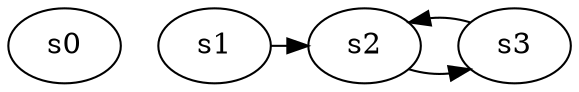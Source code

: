 digraph game_0753_complex_4 {
    s0 [name="s0", player=0, target=1];
    s1 [name="s1", player=1];
    s2 [name="s2", player=1];
    s3 [name="s3", player=1];

    s1 -> s2 [constraint="time == 14 || time == 15"];
    s2 -> s3 [constraint="time % 3 == 0 || time % 4 == 0"];
    s3 -> s2 [constraint="!(time % 5 == 1)"];
}
